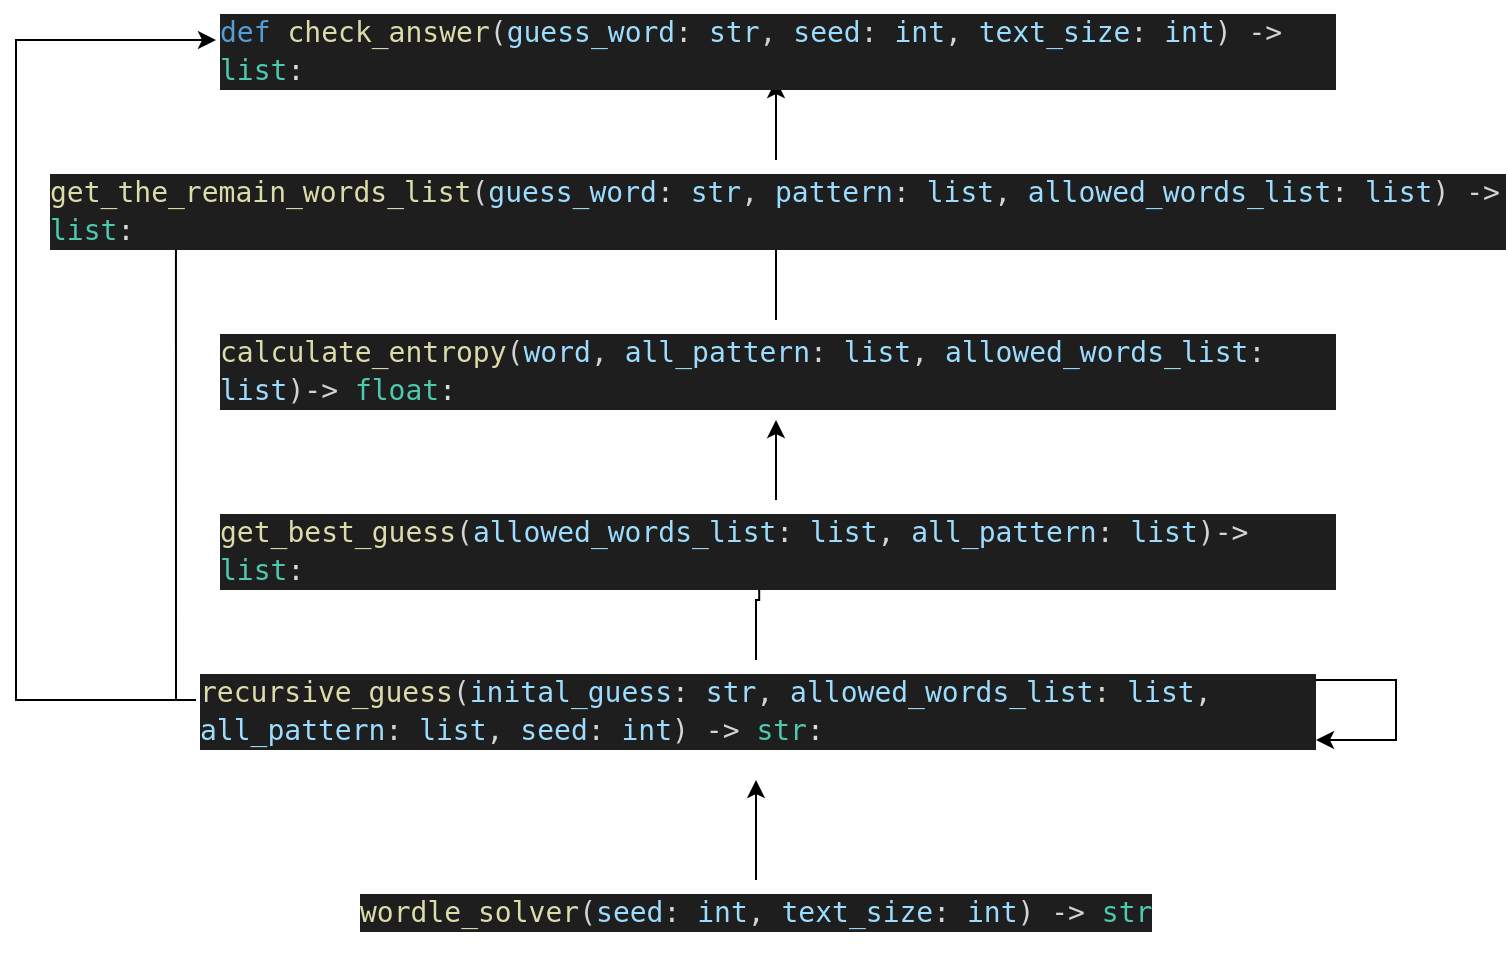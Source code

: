 <mxfile version="21.7.2" type="device">
  <diagram name="Trang-1" id="VsdIG2ENvXlMJ6q9VmSL">
    <mxGraphModel dx="1035" dy="1684" grid="1" gridSize="10" guides="1" tooltips="1" connect="1" arrows="1" fold="1" page="1" pageScale="1" pageWidth="827" pageHeight="1169" math="0" shadow="0">
      <root>
        <mxCell id="0" />
        <mxCell id="1" parent="0" />
        <mxCell id="B4IOqXG4c5Pb16h2BSab-16" style="edgeStyle=orthogonalEdgeStyle;rounded=0;orthogonalLoop=1;jettySize=auto;html=1;" edge="1" parent="1" source="B4IOqXG4c5Pb16h2BSab-9" target="B4IOqXG4c5Pb16h2BSab-10">
          <mxGeometry relative="1" as="geometry" />
        </mxCell>
        <mxCell id="B4IOqXG4c5Pb16h2BSab-9" value="&lt;div style=&quot;color: rgb(212, 212, 212); background-color: rgb(30, 30, 30); font-family: monospace, Consolas, &amp;quot;Courier New&amp;quot;, monospace; font-weight: normal; font-size: 14px; line-height: 19px;&quot;&gt;&lt;div&gt;&lt;span style=&quot;color: #dcdcaa;&quot;&gt;wordle_solver&lt;/span&gt;&lt;span style=&quot;color: #d4d4d4;&quot;&gt;(&lt;/span&gt;&lt;span style=&quot;color: #9cdcfe;&quot;&gt;seed&lt;/span&gt;&lt;span style=&quot;color: #d4d4d4;&quot;&gt;: &lt;/span&gt;&lt;span style=&quot;color: #9cdcfe;&quot;&gt;int&lt;/span&gt;&lt;span style=&quot;color: #d4d4d4;&quot;&gt;, &lt;/span&gt;&lt;span style=&quot;color: #9cdcfe;&quot;&gt;text_size&lt;/span&gt;&lt;span style=&quot;color: #d4d4d4;&quot;&gt;: &lt;/span&gt;&lt;span style=&quot;color: #9cdcfe;&quot;&gt;int&lt;/span&gt;&lt;span style=&quot;color: #d4d4d4;&quot;&gt;) -&amp;gt; &lt;/span&gt;&lt;span style=&quot;color: #4ec9b0;&quot;&gt;str&lt;/span&gt;&lt;/div&gt;&lt;/div&gt;" style="text;whiteSpace=wrap;html=1;" vertex="1" parent="1">
          <mxGeometry x="200" y="340" width="400" height="40" as="geometry" />
        </mxCell>
        <mxCell id="B4IOqXG4c5Pb16h2BSab-18" style="edgeStyle=orthogonalEdgeStyle;rounded=0;orthogonalLoop=1;jettySize=auto;html=1;entryX=0.485;entryY=1.25;entryDx=0;entryDy=0;entryPerimeter=0;" edge="1" parent="1" source="B4IOqXG4c5Pb16h2BSab-10" target="B4IOqXG4c5Pb16h2BSab-11">
          <mxGeometry relative="1" as="geometry" />
        </mxCell>
        <mxCell id="B4IOqXG4c5Pb16h2BSab-25" style="edgeStyle=orthogonalEdgeStyle;rounded=0;orthogonalLoop=1;jettySize=auto;html=1;entryX=0.089;entryY=1;entryDx=0;entryDy=0;entryPerimeter=0;" edge="1" parent="1" source="B4IOqXG4c5Pb16h2BSab-10" target="B4IOqXG4c5Pb16h2BSab-13">
          <mxGeometry relative="1" as="geometry">
            <Array as="points">
              <mxPoint x="110" y="250" />
            </Array>
          </mxGeometry>
        </mxCell>
        <mxCell id="B4IOqXG4c5Pb16h2BSab-26" style="edgeStyle=orthogonalEdgeStyle;rounded=0;orthogonalLoop=1;jettySize=auto;html=1;entryX=0;entryY=0.5;entryDx=0;entryDy=0;" edge="1" parent="1" source="B4IOqXG4c5Pb16h2BSab-10" target="B4IOqXG4c5Pb16h2BSab-14">
          <mxGeometry relative="1" as="geometry">
            <Array as="points">
              <mxPoint x="30" y="250" />
              <mxPoint x="30" y="-80" />
            </Array>
          </mxGeometry>
        </mxCell>
        <mxCell id="B4IOqXG4c5Pb16h2BSab-27" style="edgeStyle=orthogonalEdgeStyle;rounded=0;orthogonalLoop=1;jettySize=auto;html=1;" edge="1" parent="1" source="B4IOqXG4c5Pb16h2BSab-10" target="B4IOqXG4c5Pb16h2BSab-10">
          <mxGeometry relative="1" as="geometry">
            <mxPoint x="730" y="180" as="targetPoint" />
            <Array as="points">
              <mxPoint x="720" y="240" />
              <mxPoint x="720" y="270" />
            </Array>
          </mxGeometry>
        </mxCell>
        <mxCell id="B4IOqXG4c5Pb16h2BSab-10" value="&lt;div style=&quot;color: rgb(212, 212, 212); background-color: rgb(30, 30, 30); font-family: monospace, Consolas, &amp;quot;Courier New&amp;quot;, monospace; font-weight: normal; font-size: 14px; line-height: 19px;&quot;&gt;&lt;div&gt;&lt;span style=&quot;color: #dcdcaa;&quot;&gt;recursive_guess&lt;/span&gt;&lt;span style=&quot;color: #d4d4d4;&quot;&gt;(&lt;/span&gt;&lt;span style=&quot;color: #9cdcfe;&quot;&gt;inital_guess&lt;/span&gt;&lt;span style=&quot;color: #d4d4d4;&quot;&gt;: &lt;/span&gt;&lt;span style=&quot;color: #9cdcfe;&quot;&gt;str&lt;/span&gt;&lt;span style=&quot;color: #d4d4d4;&quot;&gt;, &lt;/span&gt;&lt;span style=&quot;color: #9cdcfe;&quot;&gt;allowed_words_list&lt;/span&gt;&lt;span style=&quot;color: #d4d4d4;&quot;&gt;: &lt;/span&gt;&lt;span style=&quot;color: #9cdcfe;&quot;&gt;list&lt;/span&gt;&lt;span style=&quot;color: #d4d4d4;&quot;&gt;, &lt;/span&gt;&lt;span style=&quot;color: #9cdcfe;&quot;&gt;all_pattern&lt;/span&gt;&lt;span style=&quot;color: #d4d4d4;&quot;&gt;: &lt;/span&gt;&lt;span style=&quot;color: #9cdcfe;&quot;&gt;list&lt;/span&gt;&lt;span style=&quot;color: #d4d4d4;&quot;&gt;, &lt;/span&gt;&lt;span style=&quot;color: #9cdcfe;&quot;&gt;seed&lt;/span&gt;&lt;span style=&quot;color: #d4d4d4;&quot;&gt;: &lt;/span&gt;&lt;span style=&quot;color: #9cdcfe;&quot;&gt;int&lt;/span&gt;&lt;span style=&quot;color: #d4d4d4;&quot;&gt;) -&amp;gt; &lt;/span&gt;&lt;span style=&quot;color: #4ec9b0;&quot;&gt;str&lt;/span&gt;&lt;span style=&quot;color: #dcdcdc;&quot;&gt;:&lt;/span&gt;&lt;/div&gt;&lt;/div&gt;" style="text;whiteSpace=wrap;html=1;" vertex="1" parent="1">
          <mxGeometry x="120" y="230" width="560" height="60" as="geometry" />
        </mxCell>
        <mxCell id="B4IOqXG4c5Pb16h2BSab-19" style="edgeStyle=orthogonalEdgeStyle;rounded=0;orthogonalLoop=1;jettySize=auto;html=1;" edge="1" parent="1" source="B4IOqXG4c5Pb16h2BSab-11" target="B4IOqXG4c5Pb16h2BSab-12">
          <mxGeometry relative="1" as="geometry" />
        </mxCell>
        <mxCell id="B4IOqXG4c5Pb16h2BSab-11" value="&lt;div style=&quot;color: rgb(212, 212, 212); background-color: rgb(30, 30, 30); font-family: monospace, Consolas, &amp;quot;Courier New&amp;quot;, monospace; font-weight: normal; font-size: 14px; line-height: 19px;&quot;&gt;&lt;div&gt;&lt;span style=&quot;color: #dcdcaa;&quot;&gt;get_best_guess&lt;/span&gt;&lt;span style=&quot;color: #d4d4d4;&quot;&gt;(&lt;/span&gt;&lt;span style=&quot;color: #9cdcfe;&quot;&gt;allowed_words_list&lt;/span&gt;&lt;span style=&quot;color: #d4d4d4;&quot;&gt;: &lt;/span&gt;&lt;span style=&quot;color: #9cdcfe;&quot;&gt;list&lt;/span&gt;&lt;span style=&quot;color: #d4d4d4;&quot;&gt;, &lt;/span&gt;&lt;span style=&quot;color: #9cdcfe;&quot;&gt;all_pattern&lt;/span&gt;&lt;span style=&quot;color: #d4d4d4;&quot;&gt;: &lt;/span&gt;&lt;span style=&quot;color: #9cdcfe;&quot;&gt;list&lt;/span&gt;&lt;span style=&quot;color: #d4d4d4;&quot;&gt;)-&amp;gt; &lt;/span&gt;&lt;span style=&quot;color: #4ec9b0;&quot;&gt;list&lt;/span&gt;&lt;span style=&quot;color: #dcdcdc;&quot;&gt;:&lt;/span&gt;&lt;/div&gt;&lt;/div&gt;" style="text;whiteSpace=wrap;html=1;" vertex="1" parent="1">
          <mxGeometry x="130" y="150" width="560" height="20" as="geometry" />
        </mxCell>
        <mxCell id="B4IOqXG4c5Pb16h2BSab-21" style="edgeStyle=orthogonalEdgeStyle;rounded=0;orthogonalLoop=1;jettySize=auto;html=1;" edge="1" parent="1" source="B4IOqXG4c5Pb16h2BSab-12" target="B4IOqXG4c5Pb16h2BSab-13">
          <mxGeometry relative="1" as="geometry" />
        </mxCell>
        <mxCell id="B4IOqXG4c5Pb16h2BSab-12" value="&lt;div style=&quot;color: rgb(212, 212, 212); background-color: rgb(30, 30, 30); font-family: monospace, Consolas, &amp;quot;Courier New&amp;quot;, monospace; font-weight: normal; font-size: 14px; line-height: 19px;&quot;&gt;&lt;div&gt;&lt;span style=&quot;color: #dcdcaa;&quot;&gt;calculate_entropy&lt;/span&gt;&lt;span style=&quot;color: #d4d4d4;&quot;&gt;(&lt;/span&gt;&lt;span style=&quot;color: #9cdcfe;&quot;&gt;word&lt;/span&gt;&lt;span style=&quot;color: #d4d4d4;&quot;&gt;, &lt;/span&gt;&lt;span style=&quot;color: #9cdcfe;&quot;&gt;all_pattern&lt;/span&gt;&lt;span style=&quot;color: #d4d4d4;&quot;&gt;: &lt;/span&gt;&lt;span style=&quot;color: #9cdcfe;&quot;&gt;list&lt;/span&gt;&lt;span style=&quot;color: #d4d4d4;&quot;&gt;, &lt;/span&gt;&lt;span style=&quot;color: #9cdcfe;&quot;&gt;allowed_words_list&lt;/span&gt;&lt;span style=&quot;color: #d4d4d4;&quot;&gt;: &lt;/span&gt;&lt;span style=&quot;color: #9cdcfe;&quot;&gt;list&lt;/span&gt;&lt;span style=&quot;color: #d4d4d4;&quot;&gt;)-&amp;gt; &lt;/span&gt;&lt;span style=&quot;color: #4ec9b0;&quot;&gt;float&lt;/span&gt;&lt;span style=&quot;color: #dcdcdc;&quot;&gt;:&lt;/span&gt;&lt;/div&gt;&lt;/div&gt;" style="text;whiteSpace=wrap;html=1;" vertex="1" parent="1">
          <mxGeometry x="130" y="60" width="560" height="50" as="geometry" />
        </mxCell>
        <mxCell id="B4IOqXG4c5Pb16h2BSab-22" style="edgeStyle=orthogonalEdgeStyle;rounded=0;orthogonalLoop=1;jettySize=auto;html=1;" edge="1" parent="1" source="B4IOqXG4c5Pb16h2BSab-13" target="B4IOqXG4c5Pb16h2BSab-14">
          <mxGeometry relative="1" as="geometry" />
        </mxCell>
        <mxCell id="B4IOqXG4c5Pb16h2BSab-13" value="&lt;div style=&quot;color: rgb(212, 212, 212); background-color: rgb(30, 30, 30); font-family: monospace, Consolas, &amp;quot;Courier New&amp;quot;, monospace; font-weight: normal; font-size: 14px; line-height: 19px;&quot;&gt;&lt;div&gt;&lt;span style=&quot;color: #dcdcaa;&quot;&gt;get_the_remain_words_list&lt;/span&gt;&lt;span style=&quot;color: #d4d4d4;&quot;&gt;(&lt;/span&gt;&lt;span style=&quot;color: #9cdcfe;&quot;&gt;guess_word&lt;/span&gt;&lt;span style=&quot;color: #d4d4d4;&quot;&gt;: &lt;/span&gt;&lt;span style=&quot;color: #9cdcfe;&quot;&gt;str&lt;/span&gt;&lt;span style=&quot;color: #d4d4d4;&quot;&gt;, &lt;/span&gt;&lt;span style=&quot;color: #9cdcfe;&quot;&gt;pattern&lt;/span&gt;&lt;span style=&quot;color: #d4d4d4;&quot;&gt;: &lt;/span&gt;&lt;span style=&quot;color: #9cdcfe;&quot;&gt;list&lt;/span&gt;&lt;span style=&quot;color: #d4d4d4;&quot;&gt;, &lt;/span&gt;&lt;span style=&quot;color: #9cdcfe;&quot;&gt;allowed_words_list&lt;/span&gt;&lt;span style=&quot;color: #d4d4d4;&quot;&gt;: &lt;/span&gt;&lt;span style=&quot;color: #9cdcfe;&quot;&gt;list&lt;/span&gt;&lt;span style=&quot;color: #d4d4d4;&quot;&gt;) -&amp;gt; &lt;/span&gt;&lt;span style=&quot;color: #4ec9b0;&quot;&gt;list&lt;/span&gt;&lt;span style=&quot;color: #dcdcdc;&quot;&gt;:&lt;/span&gt;&lt;/div&gt;&lt;/div&gt;" style="text;whiteSpace=wrap;html=1;" vertex="1" parent="1">
          <mxGeometry x="45" y="-20" width="730" height="30" as="geometry" />
        </mxCell>
        <mxCell id="B4IOqXG4c5Pb16h2BSab-14" value="&lt;div style=&quot;color: rgb(212, 212, 212); background-color: rgb(30, 30, 30); font-family: monospace, Consolas, &amp;quot;Courier New&amp;quot;, monospace; font-weight: normal; font-size: 14px; line-height: 19px;&quot;&gt;&lt;div&gt;&lt;span style=&quot;color: #569cd6;&quot;&gt;def&lt;/span&gt;&lt;span style=&quot;color: #d4d4d4;&quot;&gt; &lt;/span&gt;&lt;span style=&quot;color: #dcdcaa;&quot;&gt;check_answer&lt;/span&gt;&lt;span style=&quot;color: #d4d4d4;&quot;&gt;(&lt;/span&gt;&lt;span style=&quot;color: #9cdcfe;&quot;&gt;guess_word&lt;/span&gt;&lt;span style=&quot;color: #d4d4d4;&quot;&gt;: &lt;/span&gt;&lt;span style=&quot;color: #9cdcfe;&quot;&gt;str&lt;/span&gt;&lt;span style=&quot;color: #d4d4d4;&quot;&gt;, &lt;/span&gt;&lt;span style=&quot;color: #9cdcfe;&quot;&gt;seed&lt;/span&gt;&lt;span style=&quot;color: #d4d4d4;&quot;&gt;: &lt;/span&gt;&lt;span style=&quot;color: #9cdcfe;&quot;&gt;int&lt;/span&gt;&lt;span style=&quot;color: #d4d4d4;&quot;&gt;, &lt;/span&gt;&lt;span style=&quot;color: #9cdcfe;&quot;&gt;text_size&lt;/span&gt;&lt;span style=&quot;color: #d4d4d4;&quot;&gt;: &lt;/span&gt;&lt;span style=&quot;color: #9cdcfe;&quot;&gt;int&lt;/span&gt;&lt;span style=&quot;color: #d4d4d4;&quot;&gt;) -&amp;gt; &lt;/span&gt;&lt;span style=&quot;color: #4ec9b0;&quot;&gt;list&lt;/span&gt;&lt;span style=&quot;color: #dcdcdc;&quot;&gt;:&lt;/span&gt;&lt;/div&gt;&lt;/div&gt;" style="text;whiteSpace=wrap;html=1;" vertex="1" parent="1">
          <mxGeometry x="130" y="-100" width="560" height="40" as="geometry" />
        </mxCell>
      </root>
    </mxGraphModel>
  </diagram>
</mxfile>
